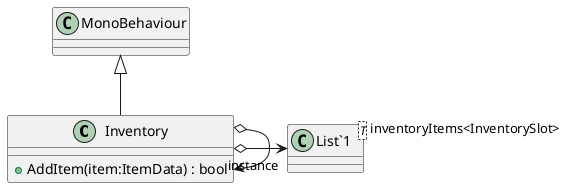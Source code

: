 @startuml
class Inventory {
    + AddItem(item:ItemData) : bool
}
class "List`1"<T> {
}
MonoBehaviour <|-- Inventory
Inventory o-> "instance" Inventory
Inventory o-> "inventoryItems<InventorySlot>" "List`1"
@enduml
